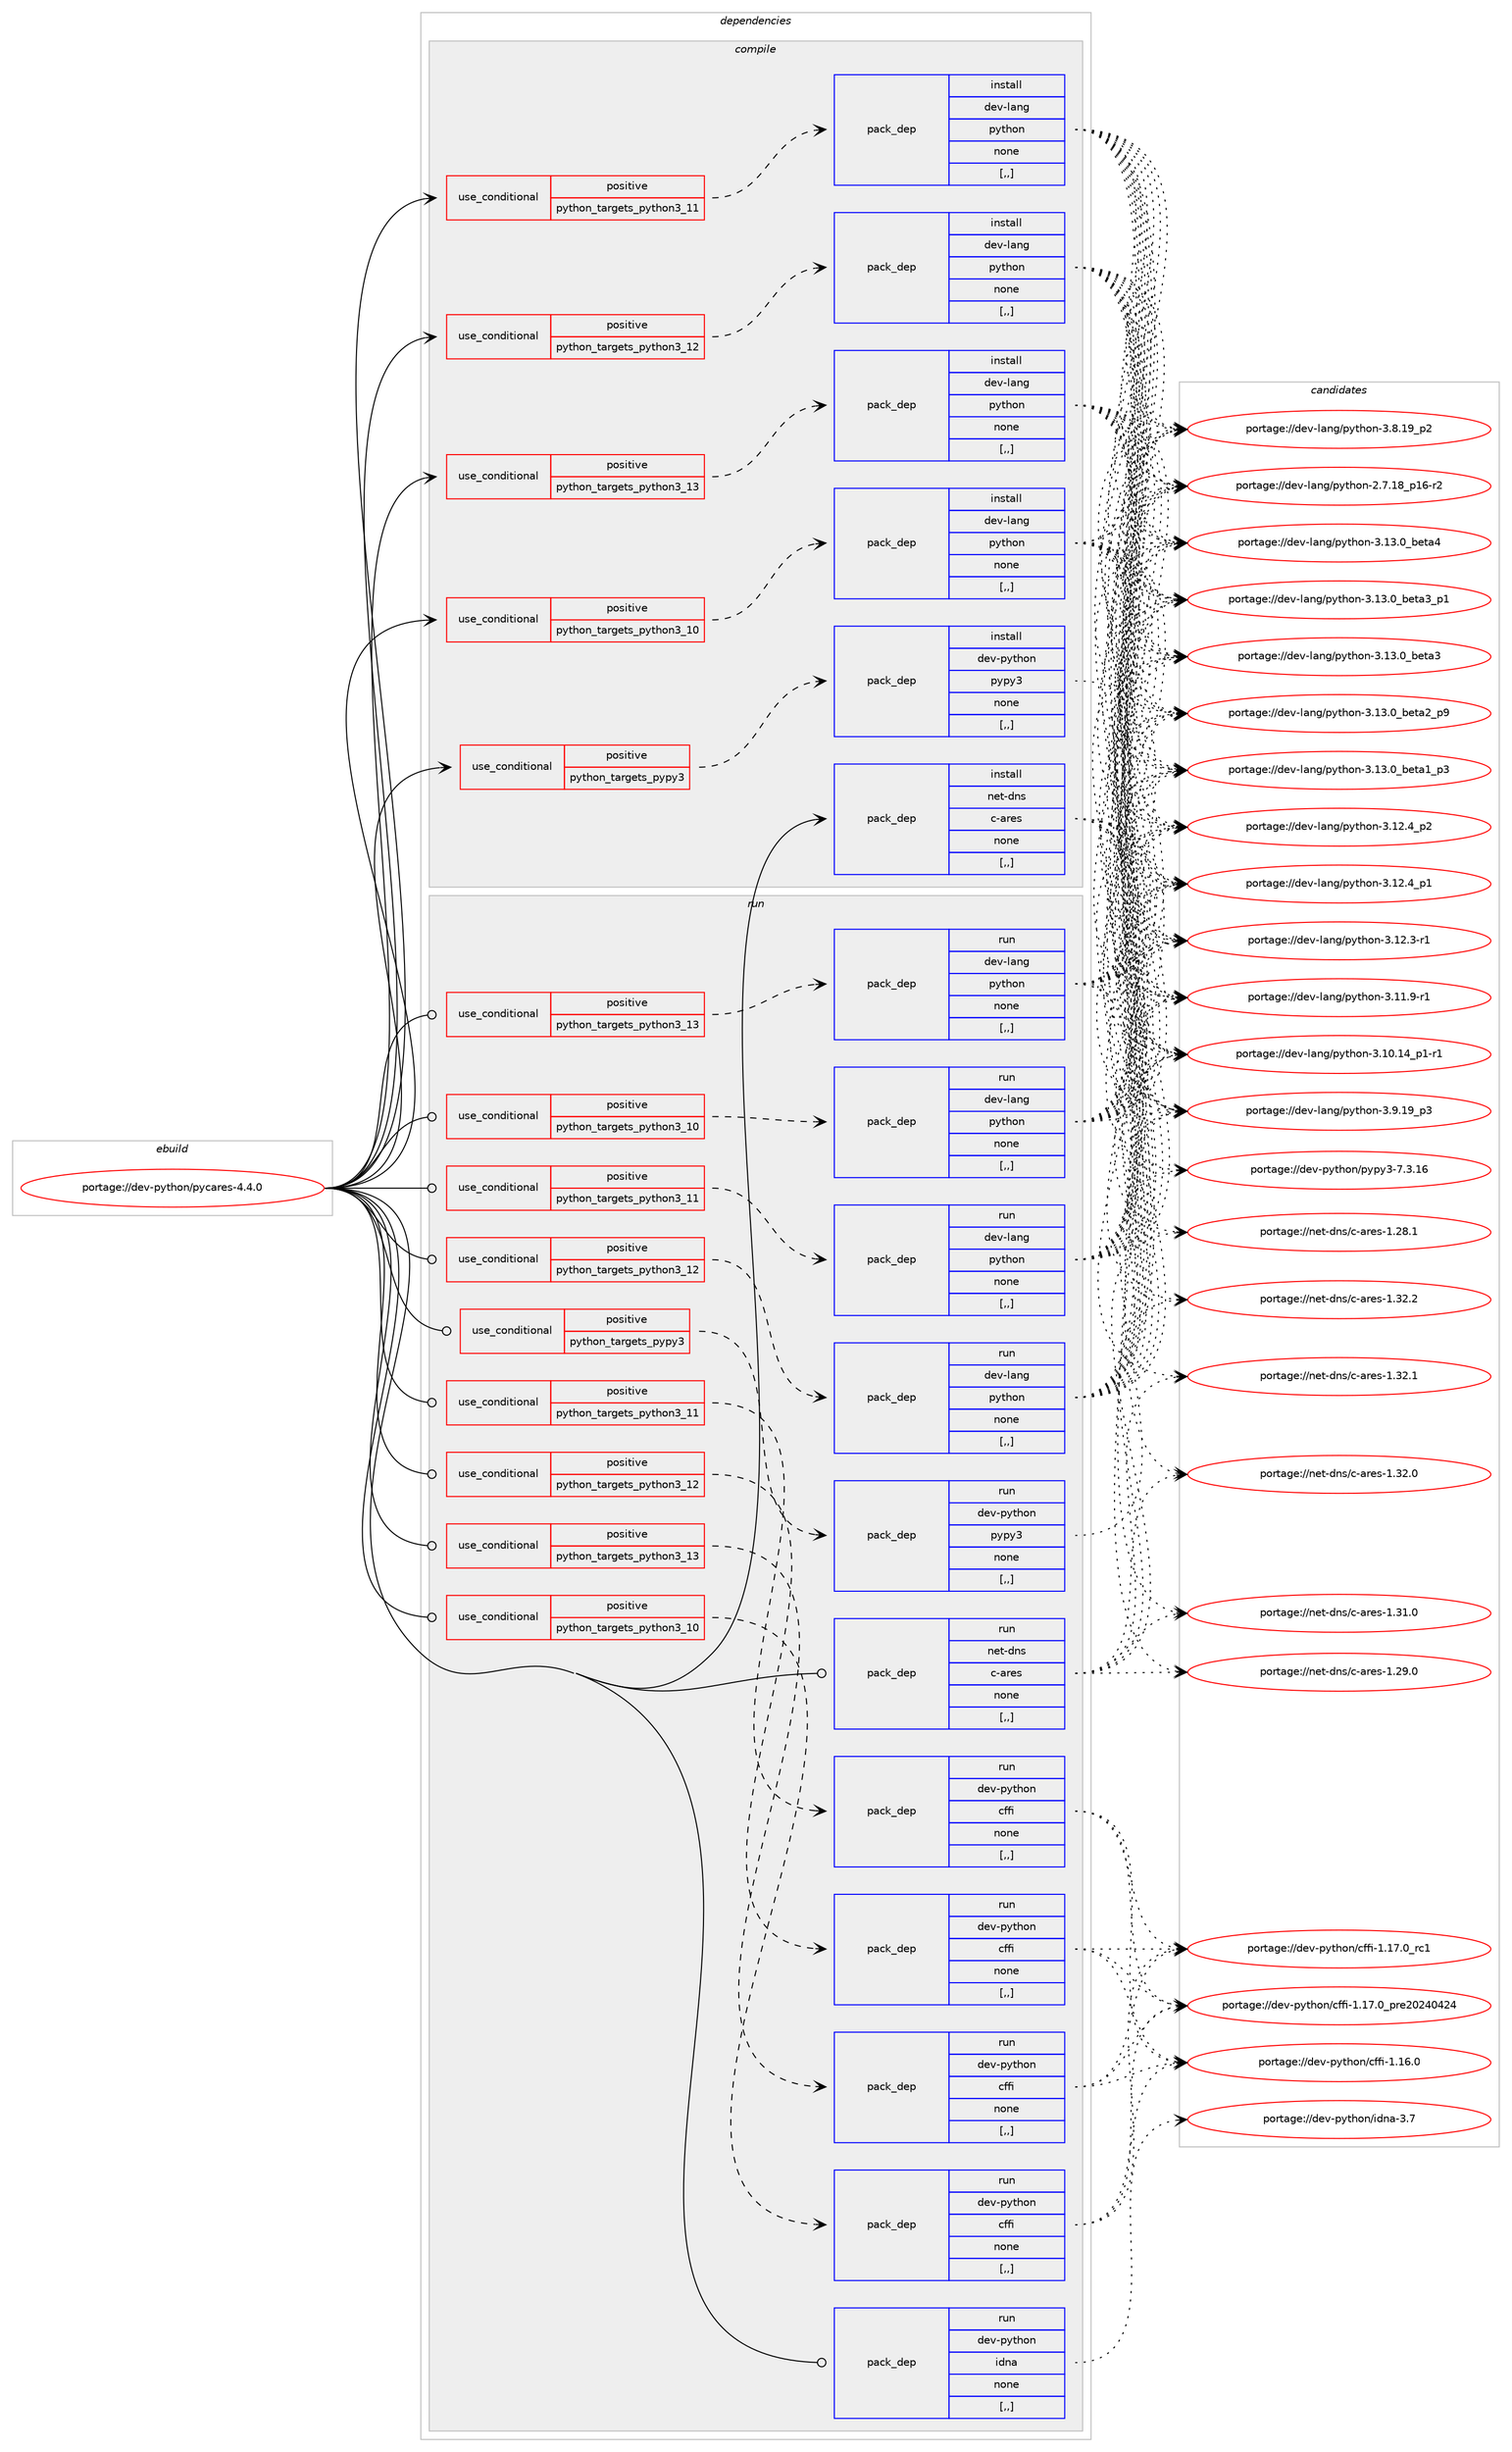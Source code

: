 digraph prolog {

# *************
# Graph options
# *************

newrank=true;
concentrate=true;
compound=true;
graph [rankdir=LR,fontname=Helvetica,fontsize=10,ranksep=1.5];#, ranksep=2.5, nodesep=0.2];
edge  [arrowhead=vee];
node  [fontname=Helvetica,fontsize=10];

# **********
# The ebuild
# **********

subgraph cluster_leftcol {
color=gray;
label=<<i>ebuild</i>>;
id [label="portage://dev-python/pycares-4.4.0", color=red, width=4, href="../dev-python/pycares-4.4.0.svg"];
}

# ****************
# The dependencies
# ****************

subgraph cluster_midcol {
color=gray;
label=<<i>dependencies</i>>;
subgraph cluster_compile {
fillcolor="#eeeeee";
style=filled;
label=<<i>compile</i>>;
subgraph cond36714 {
dependency156204 [label=<<TABLE BORDER="0" CELLBORDER="1" CELLSPACING="0" CELLPADDING="4"><TR><TD ROWSPAN="3" CELLPADDING="10">use_conditional</TD></TR><TR><TD>positive</TD></TR><TR><TD>python_targets_pypy3</TD></TR></TABLE>>, shape=none, color=red];
subgraph pack118239 {
dependency156205 [label=<<TABLE BORDER="0" CELLBORDER="1" CELLSPACING="0" CELLPADDING="4" WIDTH="220"><TR><TD ROWSPAN="6" CELLPADDING="30">pack_dep</TD></TR><TR><TD WIDTH="110">install</TD></TR><TR><TD>dev-python</TD></TR><TR><TD>pypy3</TD></TR><TR><TD>none</TD></TR><TR><TD>[,,]</TD></TR></TABLE>>, shape=none, color=blue];
}
dependency156204:e -> dependency156205:w [weight=20,style="dashed",arrowhead="vee"];
}
id:e -> dependency156204:w [weight=20,style="solid",arrowhead="vee"];
subgraph cond36715 {
dependency156206 [label=<<TABLE BORDER="0" CELLBORDER="1" CELLSPACING="0" CELLPADDING="4"><TR><TD ROWSPAN="3" CELLPADDING="10">use_conditional</TD></TR><TR><TD>positive</TD></TR><TR><TD>python_targets_python3_10</TD></TR></TABLE>>, shape=none, color=red];
subgraph pack118240 {
dependency156207 [label=<<TABLE BORDER="0" CELLBORDER="1" CELLSPACING="0" CELLPADDING="4" WIDTH="220"><TR><TD ROWSPAN="6" CELLPADDING="30">pack_dep</TD></TR><TR><TD WIDTH="110">install</TD></TR><TR><TD>dev-lang</TD></TR><TR><TD>python</TD></TR><TR><TD>none</TD></TR><TR><TD>[,,]</TD></TR></TABLE>>, shape=none, color=blue];
}
dependency156206:e -> dependency156207:w [weight=20,style="dashed",arrowhead="vee"];
}
id:e -> dependency156206:w [weight=20,style="solid",arrowhead="vee"];
subgraph cond36716 {
dependency156208 [label=<<TABLE BORDER="0" CELLBORDER="1" CELLSPACING="0" CELLPADDING="4"><TR><TD ROWSPAN="3" CELLPADDING="10">use_conditional</TD></TR><TR><TD>positive</TD></TR><TR><TD>python_targets_python3_11</TD></TR></TABLE>>, shape=none, color=red];
subgraph pack118241 {
dependency156209 [label=<<TABLE BORDER="0" CELLBORDER="1" CELLSPACING="0" CELLPADDING="4" WIDTH="220"><TR><TD ROWSPAN="6" CELLPADDING="30">pack_dep</TD></TR><TR><TD WIDTH="110">install</TD></TR><TR><TD>dev-lang</TD></TR><TR><TD>python</TD></TR><TR><TD>none</TD></TR><TR><TD>[,,]</TD></TR></TABLE>>, shape=none, color=blue];
}
dependency156208:e -> dependency156209:w [weight=20,style="dashed",arrowhead="vee"];
}
id:e -> dependency156208:w [weight=20,style="solid",arrowhead="vee"];
subgraph cond36717 {
dependency156210 [label=<<TABLE BORDER="0" CELLBORDER="1" CELLSPACING="0" CELLPADDING="4"><TR><TD ROWSPAN="3" CELLPADDING="10">use_conditional</TD></TR><TR><TD>positive</TD></TR><TR><TD>python_targets_python3_12</TD></TR></TABLE>>, shape=none, color=red];
subgraph pack118242 {
dependency156211 [label=<<TABLE BORDER="0" CELLBORDER="1" CELLSPACING="0" CELLPADDING="4" WIDTH="220"><TR><TD ROWSPAN="6" CELLPADDING="30">pack_dep</TD></TR><TR><TD WIDTH="110">install</TD></TR><TR><TD>dev-lang</TD></TR><TR><TD>python</TD></TR><TR><TD>none</TD></TR><TR><TD>[,,]</TD></TR></TABLE>>, shape=none, color=blue];
}
dependency156210:e -> dependency156211:w [weight=20,style="dashed",arrowhead="vee"];
}
id:e -> dependency156210:w [weight=20,style="solid",arrowhead="vee"];
subgraph cond36718 {
dependency156212 [label=<<TABLE BORDER="0" CELLBORDER="1" CELLSPACING="0" CELLPADDING="4"><TR><TD ROWSPAN="3" CELLPADDING="10">use_conditional</TD></TR><TR><TD>positive</TD></TR><TR><TD>python_targets_python3_13</TD></TR></TABLE>>, shape=none, color=red];
subgraph pack118243 {
dependency156213 [label=<<TABLE BORDER="0" CELLBORDER="1" CELLSPACING="0" CELLPADDING="4" WIDTH="220"><TR><TD ROWSPAN="6" CELLPADDING="30">pack_dep</TD></TR><TR><TD WIDTH="110">install</TD></TR><TR><TD>dev-lang</TD></TR><TR><TD>python</TD></TR><TR><TD>none</TD></TR><TR><TD>[,,]</TD></TR></TABLE>>, shape=none, color=blue];
}
dependency156212:e -> dependency156213:w [weight=20,style="dashed",arrowhead="vee"];
}
id:e -> dependency156212:w [weight=20,style="solid",arrowhead="vee"];
subgraph pack118244 {
dependency156214 [label=<<TABLE BORDER="0" CELLBORDER="1" CELLSPACING="0" CELLPADDING="4" WIDTH="220"><TR><TD ROWSPAN="6" CELLPADDING="30">pack_dep</TD></TR><TR><TD WIDTH="110">install</TD></TR><TR><TD>net-dns</TD></TR><TR><TD>c-ares</TD></TR><TR><TD>none</TD></TR><TR><TD>[,,]</TD></TR></TABLE>>, shape=none, color=blue];
}
id:e -> dependency156214:w [weight=20,style="solid",arrowhead="vee"];
}
subgraph cluster_compileandrun {
fillcolor="#eeeeee";
style=filled;
label=<<i>compile and run</i>>;
}
subgraph cluster_run {
fillcolor="#eeeeee";
style=filled;
label=<<i>run</i>>;
subgraph cond36719 {
dependency156215 [label=<<TABLE BORDER="0" CELLBORDER="1" CELLSPACING="0" CELLPADDING="4"><TR><TD ROWSPAN="3" CELLPADDING="10">use_conditional</TD></TR><TR><TD>positive</TD></TR><TR><TD>python_targets_pypy3</TD></TR></TABLE>>, shape=none, color=red];
subgraph pack118245 {
dependency156216 [label=<<TABLE BORDER="0" CELLBORDER="1" CELLSPACING="0" CELLPADDING="4" WIDTH="220"><TR><TD ROWSPAN="6" CELLPADDING="30">pack_dep</TD></TR><TR><TD WIDTH="110">run</TD></TR><TR><TD>dev-python</TD></TR><TR><TD>pypy3</TD></TR><TR><TD>none</TD></TR><TR><TD>[,,]</TD></TR></TABLE>>, shape=none, color=blue];
}
dependency156215:e -> dependency156216:w [weight=20,style="dashed",arrowhead="vee"];
}
id:e -> dependency156215:w [weight=20,style="solid",arrowhead="odot"];
subgraph cond36720 {
dependency156217 [label=<<TABLE BORDER="0" CELLBORDER="1" CELLSPACING="0" CELLPADDING="4"><TR><TD ROWSPAN="3" CELLPADDING="10">use_conditional</TD></TR><TR><TD>positive</TD></TR><TR><TD>python_targets_python3_10</TD></TR></TABLE>>, shape=none, color=red];
subgraph pack118246 {
dependency156218 [label=<<TABLE BORDER="0" CELLBORDER="1" CELLSPACING="0" CELLPADDING="4" WIDTH="220"><TR><TD ROWSPAN="6" CELLPADDING="30">pack_dep</TD></TR><TR><TD WIDTH="110">run</TD></TR><TR><TD>dev-lang</TD></TR><TR><TD>python</TD></TR><TR><TD>none</TD></TR><TR><TD>[,,]</TD></TR></TABLE>>, shape=none, color=blue];
}
dependency156217:e -> dependency156218:w [weight=20,style="dashed",arrowhead="vee"];
}
id:e -> dependency156217:w [weight=20,style="solid",arrowhead="odot"];
subgraph cond36721 {
dependency156219 [label=<<TABLE BORDER="0" CELLBORDER="1" CELLSPACING="0" CELLPADDING="4"><TR><TD ROWSPAN="3" CELLPADDING="10">use_conditional</TD></TR><TR><TD>positive</TD></TR><TR><TD>python_targets_python3_10</TD></TR></TABLE>>, shape=none, color=red];
subgraph pack118247 {
dependency156220 [label=<<TABLE BORDER="0" CELLBORDER="1" CELLSPACING="0" CELLPADDING="4" WIDTH="220"><TR><TD ROWSPAN="6" CELLPADDING="30">pack_dep</TD></TR><TR><TD WIDTH="110">run</TD></TR><TR><TD>dev-python</TD></TR><TR><TD>cffi</TD></TR><TR><TD>none</TD></TR><TR><TD>[,,]</TD></TR></TABLE>>, shape=none, color=blue];
}
dependency156219:e -> dependency156220:w [weight=20,style="dashed",arrowhead="vee"];
}
id:e -> dependency156219:w [weight=20,style="solid",arrowhead="odot"];
subgraph cond36722 {
dependency156221 [label=<<TABLE BORDER="0" CELLBORDER="1" CELLSPACING="0" CELLPADDING="4"><TR><TD ROWSPAN="3" CELLPADDING="10">use_conditional</TD></TR><TR><TD>positive</TD></TR><TR><TD>python_targets_python3_11</TD></TR></TABLE>>, shape=none, color=red];
subgraph pack118248 {
dependency156222 [label=<<TABLE BORDER="0" CELLBORDER="1" CELLSPACING="0" CELLPADDING="4" WIDTH="220"><TR><TD ROWSPAN="6" CELLPADDING="30">pack_dep</TD></TR><TR><TD WIDTH="110">run</TD></TR><TR><TD>dev-lang</TD></TR><TR><TD>python</TD></TR><TR><TD>none</TD></TR><TR><TD>[,,]</TD></TR></TABLE>>, shape=none, color=blue];
}
dependency156221:e -> dependency156222:w [weight=20,style="dashed",arrowhead="vee"];
}
id:e -> dependency156221:w [weight=20,style="solid",arrowhead="odot"];
subgraph cond36723 {
dependency156223 [label=<<TABLE BORDER="0" CELLBORDER="1" CELLSPACING="0" CELLPADDING="4"><TR><TD ROWSPAN="3" CELLPADDING="10">use_conditional</TD></TR><TR><TD>positive</TD></TR><TR><TD>python_targets_python3_11</TD></TR></TABLE>>, shape=none, color=red];
subgraph pack118249 {
dependency156224 [label=<<TABLE BORDER="0" CELLBORDER="1" CELLSPACING="0" CELLPADDING="4" WIDTH="220"><TR><TD ROWSPAN="6" CELLPADDING="30">pack_dep</TD></TR><TR><TD WIDTH="110">run</TD></TR><TR><TD>dev-python</TD></TR><TR><TD>cffi</TD></TR><TR><TD>none</TD></TR><TR><TD>[,,]</TD></TR></TABLE>>, shape=none, color=blue];
}
dependency156223:e -> dependency156224:w [weight=20,style="dashed",arrowhead="vee"];
}
id:e -> dependency156223:w [weight=20,style="solid",arrowhead="odot"];
subgraph cond36724 {
dependency156225 [label=<<TABLE BORDER="0" CELLBORDER="1" CELLSPACING="0" CELLPADDING="4"><TR><TD ROWSPAN="3" CELLPADDING="10">use_conditional</TD></TR><TR><TD>positive</TD></TR><TR><TD>python_targets_python3_12</TD></TR></TABLE>>, shape=none, color=red];
subgraph pack118250 {
dependency156226 [label=<<TABLE BORDER="0" CELLBORDER="1" CELLSPACING="0" CELLPADDING="4" WIDTH="220"><TR><TD ROWSPAN="6" CELLPADDING="30">pack_dep</TD></TR><TR><TD WIDTH="110">run</TD></TR><TR><TD>dev-lang</TD></TR><TR><TD>python</TD></TR><TR><TD>none</TD></TR><TR><TD>[,,]</TD></TR></TABLE>>, shape=none, color=blue];
}
dependency156225:e -> dependency156226:w [weight=20,style="dashed",arrowhead="vee"];
}
id:e -> dependency156225:w [weight=20,style="solid",arrowhead="odot"];
subgraph cond36725 {
dependency156227 [label=<<TABLE BORDER="0" CELLBORDER="1" CELLSPACING="0" CELLPADDING="4"><TR><TD ROWSPAN="3" CELLPADDING="10">use_conditional</TD></TR><TR><TD>positive</TD></TR><TR><TD>python_targets_python3_12</TD></TR></TABLE>>, shape=none, color=red];
subgraph pack118251 {
dependency156228 [label=<<TABLE BORDER="0" CELLBORDER="1" CELLSPACING="0" CELLPADDING="4" WIDTH="220"><TR><TD ROWSPAN="6" CELLPADDING="30">pack_dep</TD></TR><TR><TD WIDTH="110">run</TD></TR><TR><TD>dev-python</TD></TR><TR><TD>cffi</TD></TR><TR><TD>none</TD></TR><TR><TD>[,,]</TD></TR></TABLE>>, shape=none, color=blue];
}
dependency156227:e -> dependency156228:w [weight=20,style="dashed",arrowhead="vee"];
}
id:e -> dependency156227:w [weight=20,style="solid",arrowhead="odot"];
subgraph cond36726 {
dependency156229 [label=<<TABLE BORDER="0" CELLBORDER="1" CELLSPACING="0" CELLPADDING="4"><TR><TD ROWSPAN="3" CELLPADDING="10">use_conditional</TD></TR><TR><TD>positive</TD></TR><TR><TD>python_targets_python3_13</TD></TR></TABLE>>, shape=none, color=red];
subgraph pack118252 {
dependency156230 [label=<<TABLE BORDER="0" CELLBORDER="1" CELLSPACING="0" CELLPADDING="4" WIDTH="220"><TR><TD ROWSPAN="6" CELLPADDING="30">pack_dep</TD></TR><TR><TD WIDTH="110">run</TD></TR><TR><TD>dev-lang</TD></TR><TR><TD>python</TD></TR><TR><TD>none</TD></TR><TR><TD>[,,]</TD></TR></TABLE>>, shape=none, color=blue];
}
dependency156229:e -> dependency156230:w [weight=20,style="dashed",arrowhead="vee"];
}
id:e -> dependency156229:w [weight=20,style="solid",arrowhead="odot"];
subgraph cond36727 {
dependency156231 [label=<<TABLE BORDER="0" CELLBORDER="1" CELLSPACING="0" CELLPADDING="4"><TR><TD ROWSPAN="3" CELLPADDING="10">use_conditional</TD></TR><TR><TD>positive</TD></TR><TR><TD>python_targets_python3_13</TD></TR></TABLE>>, shape=none, color=red];
subgraph pack118253 {
dependency156232 [label=<<TABLE BORDER="0" CELLBORDER="1" CELLSPACING="0" CELLPADDING="4" WIDTH="220"><TR><TD ROWSPAN="6" CELLPADDING="30">pack_dep</TD></TR><TR><TD WIDTH="110">run</TD></TR><TR><TD>dev-python</TD></TR><TR><TD>cffi</TD></TR><TR><TD>none</TD></TR><TR><TD>[,,]</TD></TR></TABLE>>, shape=none, color=blue];
}
dependency156231:e -> dependency156232:w [weight=20,style="dashed",arrowhead="vee"];
}
id:e -> dependency156231:w [weight=20,style="solid",arrowhead="odot"];
subgraph pack118254 {
dependency156233 [label=<<TABLE BORDER="0" CELLBORDER="1" CELLSPACING="0" CELLPADDING="4" WIDTH="220"><TR><TD ROWSPAN="6" CELLPADDING="30">pack_dep</TD></TR><TR><TD WIDTH="110">run</TD></TR><TR><TD>dev-python</TD></TR><TR><TD>idna</TD></TR><TR><TD>none</TD></TR><TR><TD>[,,]</TD></TR></TABLE>>, shape=none, color=blue];
}
id:e -> dependency156233:w [weight=20,style="solid",arrowhead="odot"];
subgraph pack118255 {
dependency156234 [label=<<TABLE BORDER="0" CELLBORDER="1" CELLSPACING="0" CELLPADDING="4" WIDTH="220"><TR><TD ROWSPAN="6" CELLPADDING="30">pack_dep</TD></TR><TR><TD WIDTH="110">run</TD></TR><TR><TD>net-dns</TD></TR><TR><TD>c-ares</TD></TR><TR><TD>none</TD></TR><TR><TD>[,,]</TD></TR></TABLE>>, shape=none, color=blue];
}
id:e -> dependency156234:w [weight=20,style="solid",arrowhead="odot"];
}
}

# **************
# The candidates
# **************

subgraph cluster_choices {
rank=same;
color=gray;
label=<<i>candidates</i>>;

subgraph choice118239 {
color=black;
nodesep=1;
choice10010111845112121116104111110471121211121215145554651464954 [label="portage://dev-python/pypy3-7.3.16", color=red, width=4,href="../dev-python/pypy3-7.3.16.svg"];
dependency156205:e -> choice10010111845112121116104111110471121211121215145554651464954:w [style=dotted,weight="100"];
}
subgraph choice118240 {
color=black;
nodesep=1;
choice1001011184510897110103471121211161041111104551464951464895981011169752 [label="portage://dev-lang/python-3.13.0_beta4", color=red, width=4,href="../dev-lang/python-3.13.0_beta4.svg"];
choice10010111845108971101034711212111610411111045514649514648959810111697519511249 [label="portage://dev-lang/python-3.13.0_beta3_p1", color=red, width=4,href="../dev-lang/python-3.13.0_beta3_p1.svg"];
choice1001011184510897110103471121211161041111104551464951464895981011169751 [label="portage://dev-lang/python-3.13.0_beta3", color=red, width=4,href="../dev-lang/python-3.13.0_beta3.svg"];
choice10010111845108971101034711212111610411111045514649514648959810111697509511257 [label="portage://dev-lang/python-3.13.0_beta2_p9", color=red, width=4,href="../dev-lang/python-3.13.0_beta2_p9.svg"];
choice10010111845108971101034711212111610411111045514649514648959810111697499511251 [label="portage://dev-lang/python-3.13.0_beta1_p3", color=red, width=4,href="../dev-lang/python-3.13.0_beta1_p3.svg"];
choice100101118451089711010347112121116104111110455146495046529511250 [label="portage://dev-lang/python-3.12.4_p2", color=red, width=4,href="../dev-lang/python-3.12.4_p2.svg"];
choice100101118451089711010347112121116104111110455146495046529511249 [label="portage://dev-lang/python-3.12.4_p1", color=red, width=4,href="../dev-lang/python-3.12.4_p1.svg"];
choice100101118451089711010347112121116104111110455146495046514511449 [label="portage://dev-lang/python-3.12.3-r1", color=red, width=4,href="../dev-lang/python-3.12.3-r1.svg"];
choice100101118451089711010347112121116104111110455146494946574511449 [label="portage://dev-lang/python-3.11.9-r1", color=red, width=4,href="../dev-lang/python-3.11.9-r1.svg"];
choice100101118451089711010347112121116104111110455146494846495295112494511449 [label="portage://dev-lang/python-3.10.14_p1-r1", color=red, width=4,href="../dev-lang/python-3.10.14_p1-r1.svg"];
choice100101118451089711010347112121116104111110455146574649579511251 [label="portage://dev-lang/python-3.9.19_p3", color=red, width=4,href="../dev-lang/python-3.9.19_p3.svg"];
choice100101118451089711010347112121116104111110455146564649579511250 [label="portage://dev-lang/python-3.8.19_p2", color=red, width=4,href="../dev-lang/python-3.8.19_p2.svg"];
choice100101118451089711010347112121116104111110455046554649569511249544511450 [label="portage://dev-lang/python-2.7.18_p16-r2", color=red, width=4,href="../dev-lang/python-2.7.18_p16-r2.svg"];
dependency156207:e -> choice1001011184510897110103471121211161041111104551464951464895981011169752:w [style=dotted,weight="100"];
dependency156207:e -> choice10010111845108971101034711212111610411111045514649514648959810111697519511249:w [style=dotted,weight="100"];
dependency156207:e -> choice1001011184510897110103471121211161041111104551464951464895981011169751:w [style=dotted,weight="100"];
dependency156207:e -> choice10010111845108971101034711212111610411111045514649514648959810111697509511257:w [style=dotted,weight="100"];
dependency156207:e -> choice10010111845108971101034711212111610411111045514649514648959810111697499511251:w [style=dotted,weight="100"];
dependency156207:e -> choice100101118451089711010347112121116104111110455146495046529511250:w [style=dotted,weight="100"];
dependency156207:e -> choice100101118451089711010347112121116104111110455146495046529511249:w [style=dotted,weight="100"];
dependency156207:e -> choice100101118451089711010347112121116104111110455146495046514511449:w [style=dotted,weight="100"];
dependency156207:e -> choice100101118451089711010347112121116104111110455146494946574511449:w [style=dotted,weight="100"];
dependency156207:e -> choice100101118451089711010347112121116104111110455146494846495295112494511449:w [style=dotted,weight="100"];
dependency156207:e -> choice100101118451089711010347112121116104111110455146574649579511251:w [style=dotted,weight="100"];
dependency156207:e -> choice100101118451089711010347112121116104111110455146564649579511250:w [style=dotted,weight="100"];
dependency156207:e -> choice100101118451089711010347112121116104111110455046554649569511249544511450:w [style=dotted,weight="100"];
}
subgraph choice118241 {
color=black;
nodesep=1;
choice1001011184510897110103471121211161041111104551464951464895981011169752 [label="portage://dev-lang/python-3.13.0_beta4", color=red, width=4,href="../dev-lang/python-3.13.0_beta4.svg"];
choice10010111845108971101034711212111610411111045514649514648959810111697519511249 [label="portage://dev-lang/python-3.13.0_beta3_p1", color=red, width=4,href="../dev-lang/python-3.13.0_beta3_p1.svg"];
choice1001011184510897110103471121211161041111104551464951464895981011169751 [label="portage://dev-lang/python-3.13.0_beta3", color=red, width=4,href="../dev-lang/python-3.13.0_beta3.svg"];
choice10010111845108971101034711212111610411111045514649514648959810111697509511257 [label="portage://dev-lang/python-3.13.0_beta2_p9", color=red, width=4,href="../dev-lang/python-3.13.0_beta2_p9.svg"];
choice10010111845108971101034711212111610411111045514649514648959810111697499511251 [label="portage://dev-lang/python-3.13.0_beta1_p3", color=red, width=4,href="../dev-lang/python-3.13.0_beta1_p3.svg"];
choice100101118451089711010347112121116104111110455146495046529511250 [label="portage://dev-lang/python-3.12.4_p2", color=red, width=4,href="../dev-lang/python-3.12.4_p2.svg"];
choice100101118451089711010347112121116104111110455146495046529511249 [label="portage://dev-lang/python-3.12.4_p1", color=red, width=4,href="../dev-lang/python-3.12.4_p1.svg"];
choice100101118451089711010347112121116104111110455146495046514511449 [label="portage://dev-lang/python-3.12.3-r1", color=red, width=4,href="../dev-lang/python-3.12.3-r1.svg"];
choice100101118451089711010347112121116104111110455146494946574511449 [label="portage://dev-lang/python-3.11.9-r1", color=red, width=4,href="../dev-lang/python-3.11.9-r1.svg"];
choice100101118451089711010347112121116104111110455146494846495295112494511449 [label="portage://dev-lang/python-3.10.14_p1-r1", color=red, width=4,href="../dev-lang/python-3.10.14_p1-r1.svg"];
choice100101118451089711010347112121116104111110455146574649579511251 [label="portage://dev-lang/python-3.9.19_p3", color=red, width=4,href="../dev-lang/python-3.9.19_p3.svg"];
choice100101118451089711010347112121116104111110455146564649579511250 [label="portage://dev-lang/python-3.8.19_p2", color=red, width=4,href="../dev-lang/python-3.8.19_p2.svg"];
choice100101118451089711010347112121116104111110455046554649569511249544511450 [label="portage://dev-lang/python-2.7.18_p16-r2", color=red, width=4,href="../dev-lang/python-2.7.18_p16-r2.svg"];
dependency156209:e -> choice1001011184510897110103471121211161041111104551464951464895981011169752:w [style=dotted,weight="100"];
dependency156209:e -> choice10010111845108971101034711212111610411111045514649514648959810111697519511249:w [style=dotted,weight="100"];
dependency156209:e -> choice1001011184510897110103471121211161041111104551464951464895981011169751:w [style=dotted,weight="100"];
dependency156209:e -> choice10010111845108971101034711212111610411111045514649514648959810111697509511257:w [style=dotted,weight="100"];
dependency156209:e -> choice10010111845108971101034711212111610411111045514649514648959810111697499511251:w [style=dotted,weight="100"];
dependency156209:e -> choice100101118451089711010347112121116104111110455146495046529511250:w [style=dotted,weight="100"];
dependency156209:e -> choice100101118451089711010347112121116104111110455146495046529511249:w [style=dotted,weight="100"];
dependency156209:e -> choice100101118451089711010347112121116104111110455146495046514511449:w [style=dotted,weight="100"];
dependency156209:e -> choice100101118451089711010347112121116104111110455146494946574511449:w [style=dotted,weight="100"];
dependency156209:e -> choice100101118451089711010347112121116104111110455146494846495295112494511449:w [style=dotted,weight="100"];
dependency156209:e -> choice100101118451089711010347112121116104111110455146574649579511251:w [style=dotted,weight="100"];
dependency156209:e -> choice100101118451089711010347112121116104111110455146564649579511250:w [style=dotted,weight="100"];
dependency156209:e -> choice100101118451089711010347112121116104111110455046554649569511249544511450:w [style=dotted,weight="100"];
}
subgraph choice118242 {
color=black;
nodesep=1;
choice1001011184510897110103471121211161041111104551464951464895981011169752 [label="portage://dev-lang/python-3.13.0_beta4", color=red, width=4,href="../dev-lang/python-3.13.0_beta4.svg"];
choice10010111845108971101034711212111610411111045514649514648959810111697519511249 [label="portage://dev-lang/python-3.13.0_beta3_p1", color=red, width=4,href="../dev-lang/python-3.13.0_beta3_p1.svg"];
choice1001011184510897110103471121211161041111104551464951464895981011169751 [label="portage://dev-lang/python-3.13.0_beta3", color=red, width=4,href="../dev-lang/python-3.13.0_beta3.svg"];
choice10010111845108971101034711212111610411111045514649514648959810111697509511257 [label="portage://dev-lang/python-3.13.0_beta2_p9", color=red, width=4,href="../dev-lang/python-3.13.0_beta2_p9.svg"];
choice10010111845108971101034711212111610411111045514649514648959810111697499511251 [label="portage://dev-lang/python-3.13.0_beta1_p3", color=red, width=4,href="../dev-lang/python-3.13.0_beta1_p3.svg"];
choice100101118451089711010347112121116104111110455146495046529511250 [label="portage://dev-lang/python-3.12.4_p2", color=red, width=4,href="../dev-lang/python-3.12.4_p2.svg"];
choice100101118451089711010347112121116104111110455146495046529511249 [label="portage://dev-lang/python-3.12.4_p1", color=red, width=4,href="../dev-lang/python-3.12.4_p1.svg"];
choice100101118451089711010347112121116104111110455146495046514511449 [label="portage://dev-lang/python-3.12.3-r1", color=red, width=4,href="../dev-lang/python-3.12.3-r1.svg"];
choice100101118451089711010347112121116104111110455146494946574511449 [label="portage://dev-lang/python-3.11.9-r1", color=red, width=4,href="../dev-lang/python-3.11.9-r1.svg"];
choice100101118451089711010347112121116104111110455146494846495295112494511449 [label="portage://dev-lang/python-3.10.14_p1-r1", color=red, width=4,href="../dev-lang/python-3.10.14_p1-r1.svg"];
choice100101118451089711010347112121116104111110455146574649579511251 [label="portage://dev-lang/python-3.9.19_p3", color=red, width=4,href="../dev-lang/python-3.9.19_p3.svg"];
choice100101118451089711010347112121116104111110455146564649579511250 [label="portage://dev-lang/python-3.8.19_p2", color=red, width=4,href="../dev-lang/python-3.8.19_p2.svg"];
choice100101118451089711010347112121116104111110455046554649569511249544511450 [label="portage://dev-lang/python-2.7.18_p16-r2", color=red, width=4,href="../dev-lang/python-2.7.18_p16-r2.svg"];
dependency156211:e -> choice1001011184510897110103471121211161041111104551464951464895981011169752:w [style=dotted,weight="100"];
dependency156211:e -> choice10010111845108971101034711212111610411111045514649514648959810111697519511249:w [style=dotted,weight="100"];
dependency156211:e -> choice1001011184510897110103471121211161041111104551464951464895981011169751:w [style=dotted,weight="100"];
dependency156211:e -> choice10010111845108971101034711212111610411111045514649514648959810111697509511257:w [style=dotted,weight="100"];
dependency156211:e -> choice10010111845108971101034711212111610411111045514649514648959810111697499511251:w [style=dotted,weight="100"];
dependency156211:e -> choice100101118451089711010347112121116104111110455146495046529511250:w [style=dotted,weight="100"];
dependency156211:e -> choice100101118451089711010347112121116104111110455146495046529511249:w [style=dotted,weight="100"];
dependency156211:e -> choice100101118451089711010347112121116104111110455146495046514511449:w [style=dotted,weight="100"];
dependency156211:e -> choice100101118451089711010347112121116104111110455146494946574511449:w [style=dotted,weight="100"];
dependency156211:e -> choice100101118451089711010347112121116104111110455146494846495295112494511449:w [style=dotted,weight="100"];
dependency156211:e -> choice100101118451089711010347112121116104111110455146574649579511251:w [style=dotted,weight="100"];
dependency156211:e -> choice100101118451089711010347112121116104111110455146564649579511250:w [style=dotted,weight="100"];
dependency156211:e -> choice100101118451089711010347112121116104111110455046554649569511249544511450:w [style=dotted,weight="100"];
}
subgraph choice118243 {
color=black;
nodesep=1;
choice1001011184510897110103471121211161041111104551464951464895981011169752 [label="portage://dev-lang/python-3.13.0_beta4", color=red, width=4,href="../dev-lang/python-3.13.0_beta4.svg"];
choice10010111845108971101034711212111610411111045514649514648959810111697519511249 [label="portage://dev-lang/python-3.13.0_beta3_p1", color=red, width=4,href="../dev-lang/python-3.13.0_beta3_p1.svg"];
choice1001011184510897110103471121211161041111104551464951464895981011169751 [label="portage://dev-lang/python-3.13.0_beta3", color=red, width=4,href="../dev-lang/python-3.13.0_beta3.svg"];
choice10010111845108971101034711212111610411111045514649514648959810111697509511257 [label="portage://dev-lang/python-3.13.0_beta2_p9", color=red, width=4,href="../dev-lang/python-3.13.0_beta2_p9.svg"];
choice10010111845108971101034711212111610411111045514649514648959810111697499511251 [label="portage://dev-lang/python-3.13.0_beta1_p3", color=red, width=4,href="../dev-lang/python-3.13.0_beta1_p3.svg"];
choice100101118451089711010347112121116104111110455146495046529511250 [label="portage://dev-lang/python-3.12.4_p2", color=red, width=4,href="../dev-lang/python-3.12.4_p2.svg"];
choice100101118451089711010347112121116104111110455146495046529511249 [label="portage://dev-lang/python-3.12.4_p1", color=red, width=4,href="../dev-lang/python-3.12.4_p1.svg"];
choice100101118451089711010347112121116104111110455146495046514511449 [label="portage://dev-lang/python-3.12.3-r1", color=red, width=4,href="../dev-lang/python-3.12.3-r1.svg"];
choice100101118451089711010347112121116104111110455146494946574511449 [label="portage://dev-lang/python-3.11.9-r1", color=red, width=4,href="../dev-lang/python-3.11.9-r1.svg"];
choice100101118451089711010347112121116104111110455146494846495295112494511449 [label="portage://dev-lang/python-3.10.14_p1-r1", color=red, width=4,href="../dev-lang/python-3.10.14_p1-r1.svg"];
choice100101118451089711010347112121116104111110455146574649579511251 [label="portage://dev-lang/python-3.9.19_p3", color=red, width=4,href="../dev-lang/python-3.9.19_p3.svg"];
choice100101118451089711010347112121116104111110455146564649579511250 [label="portage://dev-lang/python-3.8.19_p2", color=red, width=4,href="../dev-lang/python-3.8.19_p2.svg"];
choice100101118451089711010347112121116104111110455046554649569511249544511450 [label="portage://dev-lang/python-2.7.18_p16-r2", color=red, width=4,href="../dev-lang/python-2.7.18_p16-r2.svg"];
dependency156213:e -> choice1001011184510897110103471121211161041111104551464951464895981011169752:w [style=dotted,weight="100"];
dependency156213:e -> choice10010111845108971101034711212111610411111045514649514648959810111697519511249:w [style=dotted,weight="100"];
dependency156213:e -> choice1001011184510897110103471121211161041111104551464951464895981011169751:w [style=dotted,weight="100"];
dependency156213:e -> choice10010111845108971101034711212111610411111045514649514648959810111697509511257:w [style=dotted,weight="100"];
dependency156213:e -> choice10010111845108971101034711212111610411111045514649514648959810111697499511251:w [style=dotted,weight="100"];
dependency156213:e -> choice100101118451089711010347112121116104111110455146495046529511250:w [style=dotted,weight="100"];
dependency156213:e -> choice100101118451089711010347112121116104111110455146495046529511249:w [style=dotted,weight="100"];
dependency156213:e -> choice100101118451089711010347112121116104111110455146495046514511449:w [style=dotted,weight="100"];
dependency156213:e -> choice100101118451089711010347112121116104111110455146494946574511449:w [style=dotted,weight="100"];
dependency156213:e -> choice100101118451089711010347112121116104111110455146494846495295112494511449:w [style=dotted,weight="100"];
dependency156213:e -> choice100101118451089711010347112121116104111110455146574649579511251:w [style=dotted,weight="100"];
dependency156213:e -> choice100101118451089711010347112121116104111110455146564649579511250:w [style=dotted,weight="100"];
dependency156213:e -> choice100101118451089711010347112121116104111110455046554649569511249544511450:w [style=dotted,weight="100"];
}
subgraph choice118244 {
color=black;
nodesep=1;
choice110101116451001101154799459711410111545494651504650 [label="portage://net-dns/c-ares-1.32.2", color=red, width=4,href="../net-dns/c-ares-1.32.2.svg"];
choice110101116451001101154799459711410111545494651504649 [label="portage://net-dns/c-ares-1.32.1", color=red, width=4,href="../net-dns/c-ares-1.32.1.svg"];
choice110101116451001101154799459711410111545494651504648 [label="portage://net-dns/c-ares-1.32.0", color=red, width=4,href="../net-dns/c-ares-1.32.0.svg"];
choice110101116451001101154799459711410111545494651494648 [label="portage://net-dns/c-ares-1.31.0", color=red, width=4,href="../net-dns/c-ares-1.31.0.svg"];
choice110101116451001101154799459711410111545494650574648 [label="portage://net-dns/c-ares-1.29.0", color=red, width=4,href="../net-dns/c-ares-1.29.0.svg"];
choice110101116451001101154799459711410111545494650564649 [label="portage://net-dns/c-ares-1.28.1", color=red, width=4,href="../net-dns/c-ares-1.28.1.svg"];
dependency156214:e -> choice110101116451001101154799459711410111545494651504650:w [style=dotted,weight="100"];
dependency156214:e -> choice110101116451001101154799459711410111545494651504649:w [style=dotted,weight="100"];
dependency156214:e -> choice110101116451001101154799459711410111545494651504648:w [style=dotted,weight="100"];
dependency156214:e -> choice110101116451001101154799459711410111545494651494648:w [style=dotted,weight="100"];
dependency156214:e -> choice110101116451001101154799459711410111545494650574648:w [style=dotted,weight="100"];
dependency156214:e -> choice110101116451001101154799459711410111545494650564649:w [style=dotted,weight="100"];
}
subgraph choice118245 {
color=black;
nodesep=1;
choice10010111845112121116104111110471121211121215145554651464954 [label="portage://dev-python/pypy3-7.3.16", color=red, width=4,href="../dev-python/pypy3-7.3.16.svg"];
dependency156216:e -> choice10010111845112121116104111110471121211121215145554651464954:w [style=dotted,weight="100"];
}
subgraph choice118246 {
color=black;
nodesep=1;
choice1001011184510897110103471121211161041111104551464951464895981011169752 [label="portage://dev-lang/python-3.13.0_beta4", color=red, width=4,href="../dev-lang/python-3.13.0_beta4.svg"];
choice10010111845108971101034711212111610411111045514649514648959810111697519511249 [label="portage://dev-lang/python-3.13.0_beta3_p1", color=red, width=4,href="../dev-lang/python-3.13.0_beta3_p1.svg"];
choice1001011184510897110103471121211161041111104551464951464895981011169751 [label="portage://dev-lang/python-3.13.0_beta3", color=red, width=4,href="../dev-lang/python-3.13.0_beta3.svg"];
choice10010111845108971101034711212111610411111045514649514648959810111697509511257 [label="portage://dev-lang/python-3.13.0_beta2_p9", color=red, width=4,href="../dev-lang/python-3.13.0_beta2_p9.svg"];
choice10010111845108971101034711212111610411111045514649514648959810111697499511251 [label="portage://dev-lang/python-3.13.0_beta1_p3", color=red, width=4,href="../dev-lang/python-3.13.0_beta1_p3.svg"];
choice100101118451089711010347112121116104111110455146495046529511250 [label="portage://dev-lang/python-3.12.4_p2", color=red, width=4,href="../dev-lang/python-3.12.4_p2.svg"];
choice100101118451089711010347112121116104111110455146495046529511249 [label="portage://dev-lang/python-3.12.4_p1", color=red, width=4,href="../dev-lang/python-3.12.4_p1.svg"];
choice100101118451089711010347112121116104111110455146495046514511449 [label="portage://dev-lang/python-3.12.3-r1", color=red, width=4,href="../dev-lang/python-3.12.3-r1.svg"];
choice100101118451089711010347112121116104111110455146494946574511449 [label="portage://dev-lang/python-3.11.9-r1", color=red, width=4,href="../dev-lang/python-3.11.9-r1.svg"];
choice100101118451089711010347112121116104111110455146494846495295112494511449 [label="portage://dev-lang/python-3.10.14_p1-r1", color=red, width=4,href="../dev-lang/python-3.10.14_p1-r1.svg"];
choice100101118451089711010347112121116104111110455146574649579511251 [label="portage://dev-lang/python-3.9.19_p3", color=red, width=4,href="../dev-lang/python-3.9.19_p3.svg"];
choice100101118451089711010347112121116104111110455146564649579511250 [label="portage://dev-lang/python-3.8.19_p2", color=red, width=4,href="../dev-lang/python-3.8.19_p2.svg"];
choice100101118451089711010347112121116104111110455046554649569511249544511450 [label="portage://dev-lang/python-2.7.18_p16-r2", color=red, width=4,href="../dev-lang/python-2.7.18_p16-r2.svg"];
dependency156218:e -> choice1001011184510897110103471121211161041111104551464951464895981011169752:w [style=dotted,weight="100"];
dependency156218:e -> choice10010111845108971101034711212111610411111045514649514648959810111697519511249:w [style=dotted,weight="100"];
dependency156218:e -> choice1001011184510897110103471121211161041111104551464951464895981011169751:w [style=dotted,weight="100"];
dependency156218:e -> choice10010111845108971101034711212111610411111045514649514648959810111697509511257:w [style=dotted,weight="100"];
dependency156218:e -> choice10010111845108971101034711212111610411111045514649514648959810111697499511251:w [style=dotted,weight="100"];
dependency156218:e -> choice100101118451089711010347112121116104111110455146495046529511250:w [style=dotted,weight="100"];
dependency156218:e -> choice100101118451089711010347112121116104111110455146495046529511249:w [style=dotted,weight="100"];
dependency156218:e -> choice100101118451089711010347112121116104111110455146495046514511449:w [style=dotted,weight="100"];
dependency156218:e -> choice100101118451089711010347112121116104111110455146494946574511449:w [style=dotted,weight="100"];
dependency156218:e -> choice100101118451089711010347112121116104111110455146494846495295112494511449:w [style=dotted,weight="100"];
dependency156218:e -> choice100101118451089711010347112121116104111110455146574649579511251:w [style=dotted,weight="100"];
dependency156218:e -> choice100101118451089711010347112121116104111110455146564649579511250:w [style=dotted,weight="100"];
dependency156218:e -> choice100101118451089711010347112121116104111110455046554649569511249544511450:w [style=dotted,weight="100"];
}
subgraph choice118247 {
color=black;
nodesep=1;
choice10010111845112121116104111110479910210210545494649554648951149949 [label="portage://dev-python/cffi-1.17.0_rc1", color=red, width=4,href="../dev-python/cffi-1.17.0_rc1.svg"];
choice10010111845112121116104111110479910210210545494649554648951121141015048505248525052 [label="portage://dev-python/cffi-1.17.0_pre20240424", color=red, width=4,href="../dev-python/cffi-1.17.0_pre20240424.svg"];
choice10010111845112121116104111110479910210210545494649544648 [label="portage://dev-python/cffi-1.16.0", color=red, width=4,href="../dev-python/cffi-1.16.0.svg"];
dependency156220:e -> choice10010111845112121116104111110479910210210545494649554648951149949:w [style=dotted,weight="100"];
dependency156220:e -> choice10010111845112121116104111110479910210210545494649554648951121141015048505248525052:w [style=dotted,weight="100"];
dependency156220:e -> choice10010111845112121116104111110479910210210545494649544648:w [style=dotted,weight="100"];
}
subgraph choice118248 {
color=black;
nodesep=1;
choice1001011184510897110103471121211161041111104551464951464895981011169752 [label="portage://dev-lang/python-3.13.0_beta4", color=red, width=4,href="../dev-lang/python-3.13.0_beta4.svg"];
choice10010111845108971101034711212111610411111045514649514648959810111697519511249 [label="portage://dev-lang/python-3.13.0_beta3_p1", color=red, width=4,href="../dev-lang/python-3.13.0_beta3_p1.svg"];
choice1001011184510897110103471121211161041111104551464951464895981011169751 [label="portage://dev-lang/python-3.13.0_beta3", color=red, width=4,href="../dev-lang/python-3.13.0_beta3.svg"];
choice10010111845108971101034711212111610411111045514649514648959810111697509511257 [label="portage://dev-lang/python-3.13.0_beta2_p9", color=red, width=4,href="../dev-lang/python-3.13.0_beta2_p9.svg"];
choice10010111845108971101034711212111610411111045514649514648959810111697499511251 [label="portage://dev-lang/python-3.13.0_beta1_p3", color=red, width=4,href="../dev-lang/python-3.13.0_beta1_p3.svg"];
choice100101118451089711010347112121116104111110455146495046529511250 [label="portage://dev-lang/python-3.12.4_p2", color=red, width=4,href="../dev-lang/python-3.12.4_p2.svg"];
choice100101118451089711010347112121116104111110455146495046529511249 [label="portage://dev-lang/python-3.12.4_p1", color=red, width=4,href="../dev-lang/python-3.12.4_p1.svg"];
choice100101118451089711010347112121116104111110455146495046514511449 [label="portage://dev-lang/python-3.12.3-r1", color=red, width=4,href="../dev-lang/python-3.12.3-r1.svg"];
choice100101118451089711010347112121116104111110455146494946574511449 [label="portage://dev-lang/python-3.11.9-r1", color=red, width=4,href="../dev-lang/python-3.11.9-r1.svg"];
choice100101118451089711010347112121116104111110455146494846495295112494511449 [label="portage://dev-lang/python-3.10.14_p1-r1", color=red, width=4,href="../dev-lang/python-3.10.14_p1-r1.svg"];
choice100101118451089711010347112121116104111110455146574649579511251 [label="portage://dev-lang/python-3.9.19_p3", color=red, width=4,href="../dev-lang/python-3.9.19_p3.svg"];
choice100101118451089711010347112121116104111110455146564649579511250 [label="portage://dev-lang/python-3.8.19_p2", color=red, width=4,href="../dev-lang/python-3.8.19_p2.svg"];
choice100101118451089711010347112121116104111110455046554649569511249544511450 [label="portage://dev-lang/python-2.7.18_p16-r2", color=red, width=4,href="../dev-lang/python-2.7.18_p16-r2.svg"];
dependency156222:e -> choice1001011184510897110103471121211161041111104551464951464895981011169752:w [style=dotted,weight="100"];
dependency156222:e -> choice10010111845108971101034711212111610411111045514649514648959810111697519511249:w [style=dotted,weight="100"];
dependency156222:e -> choice1001011184510897110103471121211161041111104551464951464895981011169751:w [style=dotted,weight="100"];
dependency156222:e -> choice10010111845108971101034711212111610411111045514649514648959810111697509511257:w [style=dotted,weight="100"];
dependency156222:e -> choice10010111845108971101034711212111610411111045514649514648959810111697499511251:w [style=dotted,weight="100"];
dependency156222:e -> choice100101118451089711010347112121116104111110455146495046529511250:w [style=dotted,weight="100"];
dependency156222:e -> choice100101118451089711010347112121116104111110455146495046529511249:w [style=dotted,weight="100"];
dependency156222:e -> choice100101118451089711010347112121116104111110455146495046514511449:w [style=dotted,weight="100"];
dependency156222:e -> choice100101118451089711010347112121116104111110455146494946574511449:w [style=dotted,weight="100"];
dependency156222:e -> choice100101118451089711010347112121116104111110455146494846495295112494511449:w [style=dotted,weight="100"];
dependency156222:e -> choice100101118451089711010347112121116104111110455146574649579511251:w [style=dotted,weight="100"];
dependency156222:e -> choice100101118451089711010347112121116104111110455146564649579511250:w [style=dotted,weight="100"];
dependency156222:e -> choice100101118451089711010347112121116104111110455046554649569511249544511450:w [style=dotted,weight="100"];
}
subgraph choice118249 {
color=black;
nodesep=1;
choice10010111845112121116104111110479910210210545494649554648951149949 [label="portage://dev-python/cffi-1.17.0_rc1", color=red, width=4,href="../dev-python/cffi-1.17.0_rc1.svg"];
choice10010111845112121116104111110479910210210545494649554648951121141015048505248525052 [label="portage://dev-python/cffi-1.17.0_pre20240424", color=red, width=4,href="../dev-python/cffi-1.17.0_pre20240424.svg"];
choice10010111845112121116104111110479910210210545494649544648 [label="portage://dev-python/cffi-1.16.0", color=red, width=4,href="../dev-python/cffi-1.16.0.svg"];
dependency156224:e -> choice10010111845112121116104111110479910210210545494649554648951149949:w [style=dotted,weight="100"];
dependency156224:e -> choice10010111845112121116104111110479910210210545494649554648951121141015048505248525052:w [style=dotted,weight="100"];
dependency156224:e -> choice10010111845112121116104111110479910210210545494649544648:w [style=dotted,weight="100"];
}
subgraph choice118250 {
color=black;
nodesep=1;
choice1001011184510897110103471121211161041111104551464951464895981011169752 [label="portage://dev-lang/python-3.13.0_beta4", color=red, width=4,href="../dev-lang/python-3.13.0_beta4.svg"];
choice10010111845108971101034711212111610411111045514649514648959810111697519511249 [label="portage://dev-lang/python-3.13.0_beta3_p1", color=red, width=4,href="../dev-lang/python-3.13.0_beta3_p1.svg"];
choice1001011184510897110103471121211161041111104551464951464895981011169751 [label="portage://dev-lang/python-3.13.0_beta3", color=red, width=4,href="../dev-lang/python-3.13.0_beta3.svg"];
choice10010111845108971101034711212111610411111045514649514648959810111697509511257 [label="portage://dev-lang/python-3.13.0_beta2_p9", color=red, width=4,href="../dev-lang/python-3.13.0_beta2_p9.svg"];
choice10010111845108971101034711212111610411111045514649514648959810111697499511251 [label="portage://dev-lang/python-3.13.0_beta1_p3", color=red, width=4,href="../dev-lang/python-3.13.0_beta1_p3.svg"];
choice100101118451089711010347112121116104111110455146495046529511250 [label="portage://dev-lang/python-3.12.4_p2", color=red, width=4,href="../dev-lang/python-3.12.4_p2.svg"];
choice100101118451089711010347112121116104111110455146495046529511249 [label="portage://dev-lang/python-3.12.4_p1", color=red, width=4,href="../dev-lang/python-3.12.4_p1.svg"];
choice100101118451089711010347112121116104111110455146495046514511449 [label="portage://dev-lang/python-3.12.3-r1", color=red, width=4,href="../dev-lang/python-3.12.3-r1.svg"];
choice100101118451089711010347112121116104111110455146494946574511449 [label="portage://dev-lang/python-3.11.9-r1", color=red, width=4,href="../dev-lang/python-3.11.9-r1.svg"];
choice100101118451089711010347112121116104111110455146494846495295112494511449 [label="portage://dev-lang/python-3.10.14_p1-r1", color=red, width=4,href="../dev-lang/python-3.10.14_p1-r1.svg"];
choice100101118451089711010347112121116104111110455146574649579511251 [label="portage://dev-lang/python-3.9.19_p3", color=red, width=4,href="../dev-lang/python-3.9.19_p3.svg"];
choice100101118451089711010347112121116104111110455146564649579511250 [label="portage://dev-lang/python-3.8.19_p2", color=red, width=4,href="../dev-lang/python-3.8.19_p2.svg"];
choice100101118451089711010347112121116104111110455046554649569511249544511450 [label="portage://dev-lang/python-2.7.18_p16-r2", color=red, width=4,href="../dev-lang/python-2.7.18_p16-r2.svg"];
dependency156226:e -> choice1001011184510897110103471121211161041111104551464951464895981011169752:w [style=dotted,weight="100"];
dependency156226:e -> choice10010111845108971101034711212111610411111045514649514648959810111697519511249:w [style=dotted,weight="100"];
dependency156226:e -> choice1001011184510897110103471121211161041111104551464951464895981011169751:w [style=dotted,weight="100"];
dependency156226:e -> choice10010111845108971101034711212111610411111045514649514648959810111697509511257:w [style=dotted,weight="100"];
dependency156226:e -> choice10010111845108971101034711212111610411111045514649514648959810111697499511251:w [style=dotted,weight="100"];
dependency156226:e -> choice100101118451089711010347112121116104111110455146495046529511250:w [style=dotted,weight="100"];
dependency156226:e -> choice100101118451089711010347112121116104111110455146495046529511249:w [style=dotted,weight="100"];
dependency156226:e -> choice100101118451089711010347112121116104111110455146495046514511449:w [style=dotted,weight="100"];
dependency156226:e -> choice100101118451089711010347112121116104111110455146494946574511449:w [style=dotted,weight="100"];
dependency156226:e -> choice100101118451089711010347112121116104111110455146494846495295112494511449:w [style=dotted,weight="100"];
dependency156226:e -> choice100101118451089711010347112121116104111110455146574649579511251:w [style=dotted,weight="100"];
dependency156226:e -> choice100101118451089711010347112121116104111110455146564649579511250:w [style=dotted,weight="100"];
dependency156226:e -> choice100101118451089711010347112121116104111110455046554649569511249544511450:w [style=dotted,weight="100"];
}
subgraph choice118251 {
color=black;
nodesep=1;
choice10010111845112121116104111110479910210210545494649554648951149949 [label="portage://dev-python/cffi-1.17.0_rc1", color=red, width=4,href="../dev-python/cffi-1.17.0_rc1.svg"];
choice10010111845112121116104111110479910210210545494649554648951121141015048505248525052 [label="portage://dev-python/cffi-1.17.0_pre20240424", color=red, width=4,href="../dev-python/cffi-1.17.0_pre20240424.svg"];
choice10010111845112121116104111110479910210210545494649544648 [label="portage://dev-python/cffi-1.16.0", color=red, width=4,href="../dev-python/cffi-1.16.0.svg"];
dependency156228:e -> choice10010111845112121116104111110479910210210545494649554648951149949:w [style=dotted,weight="100"];
dependency156228:e -> choice10010111845112121116104111110479910210210545494649554648951121141015048505248525052:w [style=dotted,weight="100"];
dependency156228:e -> choice10010111845112121116104111110479910210210545494649544648:w [style=dotted,weight="100"];
}
subgraph choice118252 {
color=black;
nodesep=1;
choice1001011184510897110103471121211161041111104551464951464895981011169752 [label="portage://dev-lang/python-3.13.0_beta4", color=red, width=4,href="../dev-lang/python-3.13.0_beta4.svg"];
choice10010111845108971101034711212111610411111045514649514648959810111697519511249 [label="portage://dev-lang/python-3.13.0_beta3_p1", color=red, width=4,href="../dev-lang/python-3.13.0_beta3_p1.svg"];
choice1001011184510897110103471121211161041111104551464951464895981011169751 [label="portage://dev-lang/python-3.13.0_beta3", color=red, width=4,href="../dev-lang/python-3.13.0_beta3.svg"];
choice10010111845108971101034711212111610411111045514649514648959810111697509511257 [label="portage://dev-lang/python-3.13.0_beta2_p9", color=red, width=4,href="../dev-lang/python-3.13.0_beta2_p9.svg"];
choice10010111845108971101034711212111610411111045514649514648959810111697499511251 [label="portage://dev-lang/python-3.13.0_beta1_p3", color=red, width=4,href="../dev-lang/python-3.13.0_beta1_p3.svg"];
choice100101118451089711010347112121116104111110455146495046529511250 [label="portage://dev-lang/python-3.12.4_p2", color=red, width=4,href="../dev-lang/python-3.12.4_p2.svg"];
choice100101118451089711010347112121116104111110455146495046529511249 [label="portage://dev-lang/python-3.12.4_p1", color=red, width=4,href="../dev-lang/python-3.12.4_p1.svg"];
choice100101118451089711010347112121116104111110455146495046514511449 [label="portage://dev-lang/python-3.12.3-r1", color=red, width=4,href="../dev-lang/python-3.12.3-r1.svg"];
choice100101118451089711010347112121116104111110455146494946574511449 [label="portage://dev-lang/python-3.11.9-r1", color=red, width=4,href="../dev-lang/python-3.11.9-r1.svg"];
choice100101118451089711010347112121116104111110455146494846495295112494511449 [label="portage://dev-lang/python-3.10.14_p1-r1", color=red, width=4,href="../dev-lang/python-3.10.14_p1-r1.svg"];
choice100101118451089711010347112121116104111110455146574649579511251 [label="portage://dev-lang/python-3.9.19_p3", color=red, width=4,href="../dev-lang/python-3.9.19_p3.svg"];
choice100101118451089711010347112121116104111110455146564649579511250 [label="portage://dev-lang/python-3.8.19_p2", color=red, width=4,href="../dev-lang/python-3.8.19_p2.svg"];
choice100101118451089711010347112121116104111110455046554649569511249544511450 [label="portage://dev-lang/python-2.7.18_p16-r2", color=red, width=4,href="../dev-lang/python-2.7.18_p16-r2.svg"];
dependency156230:e -> choice1001011184510897110103471121211161041111104551464951464895981011169752:w [style=dotted,weight="100"];
dependency156230:e -> choice10010111845108971101034711212111610411111045514649514648959810111697519511249:w [style=dotted,weight="100"];
dependency156230:e -> choice1001011184510897110103471121211161041111104551464951464895981011169751:w [style=dotted,weight="100"];
dependency156230:e -> choice10010111845108971101034711212111610411111045514649514648959810111697509511257:w [style=dotted,weight="100"];
dependency156230:e -> choice10010111845108971101034711212111610411111045514649514648959810111697499511251:w [style=dotted,weight="100"];
dependency156230:e -> choice100101118451089711010347112121116104111110455146495046529511250:w [style=dotted,weight="100"];
dependency156230:e -> choice100101118451089711010347112121116104111110455146495046529511249:w [style=dotted,weight="100"];
dependency156230:e -> choice100101118451089711010347112121116104111110455146495046514511449:w [style=dotted,weight="100"];
dependency156230:e -> choice100101118451089711010347112121116104111110455146494946574511449:w [style=dotted,weight="100"];
dependency156230:e -> choice100101118451089711010347112121116104111110455146494846495295112494511449:w [style=dotted,weight="100"];
dependency156230:e -> choice100101118451089711010347112121116104111110455146574649579511251:w [style=dotted,weight="100"];
dependency156230:e -> choice100101118451089711010347112121116104111110455146564649579511250:w [style=dotted,weight="100"];
dependency156230:e -> choice100101118451089711010347112121116104111110455046554649569511249544511450:w [style=dotted,weight="100"];
}
subgraph choice118253 {
color=black;
nodesep=1;
choice10010111845112121116104111110479910210210545494649554648951149949 [label="portage://dev-python/cffi-1.17.0_rc1", color=red, width=4,href="../dev-python/cffi-1.17.0_rc1.svg"];
choice10010111845112121116104111110479910210210545494649554648951121141015048505248525052 [label="portage://dev-python/cffi-1.17.0_pre20240424", color=red, width=4,href="../dev-python/cffi-1.17.0_pre20240424.svg"];
choice10010111845112121116104111110479910210210545494649544648 [label="portage://dev-python/cffi-1.16.0", color=red, width=4,href="../dev-python/cffi-1.16.0.svg"];
dependency156232:e -> choice10010111845112121116104111110479910210210545494649554648951149949:w [style=dotted,weight="100"];
dependency156232:e -> choice10010111845112121116104111110479910210210545494649554648951121141015048505248525052:w [style=dotted,weight="100"];
dependency156232:e -> choice10010111845112121116104111110479910210210545494649544648:w [style=dotted,weight="100"];
}
subgraph choice118254 {
color=black;
nodesep=1;
choice10010111845112121116104111110471051001109745514655 [label="portage://dev-python/idna-3.7", color=red, width=4,href="../dev-python/idna-3.7.svg"];
dependency156233:e -> choice10010111845112121116104111110471051001109745514655:w [style=dotted,weight="100"];
}
subgraph choice118255 {
color=black;
nodesep=1;
choice110101116451001101154799459711410111545494651504650 [label="portage://net-dns/c-ares-1.32.2", color=red, width=4,href="../net-dns/c-ares-1.32.2.svg"];
choice110101116451001101154799459711410111545494651504649 [label="portage://net-dns/c-ares-1.32.1", color=red, width=4,href="../net-dns/c-ares-1.32.1.svg"];
choice110101116451001101154799459711410111545494651504648 [label="portage://net-dns/c-ares-1.32.0", color=red, width=4,href="../net-dns/c-ares-1.32.0.svg"];
choice110101116451001101154799459711410111545494651494648 [label="portage://net-dns/c-ares-1.31.0", color=red, width=4,href="../net-dns/c-ares-1.31.0.svg"];
choice110101116451001101154799459711410111545494650574648 [label="portage://net-dns/c-ares-1.29.0", color=red, width=4,href="../net-dns/c-ares-1.29.0.svg"];
choice110101116451001101154799459711410111545494650564649 [label="portage://net-dns/c-ares-1.28.1", color=red, width=4,href="../net-dns/c-ares-1.28.1.svg"];
dependency156234:e -> choice110101116451001101154799459711410111545494651504650:w [style=dotted,weight="100"];
dependency156234:e -> choice110101116451001101154799459711410111545494651504649:w [style=dotted,weight="100"];
dependency156234:e -> choice110101116451001101154799459711410111545494651504648:w [style=dotted,weight="100"];
dependency156234:e -> choice110101116451001101154799459711410111545494651494648:w [style=dotted,weight="100"];
dependency156234:e -> choice110101116451001101154799459711410111545494650574648:w [style=dotted,weight="100"];
dependency156234:e -> choice110101116451001101154799459711410111545494650564649:w [style=dotted,weight="100"];
}
}

}
